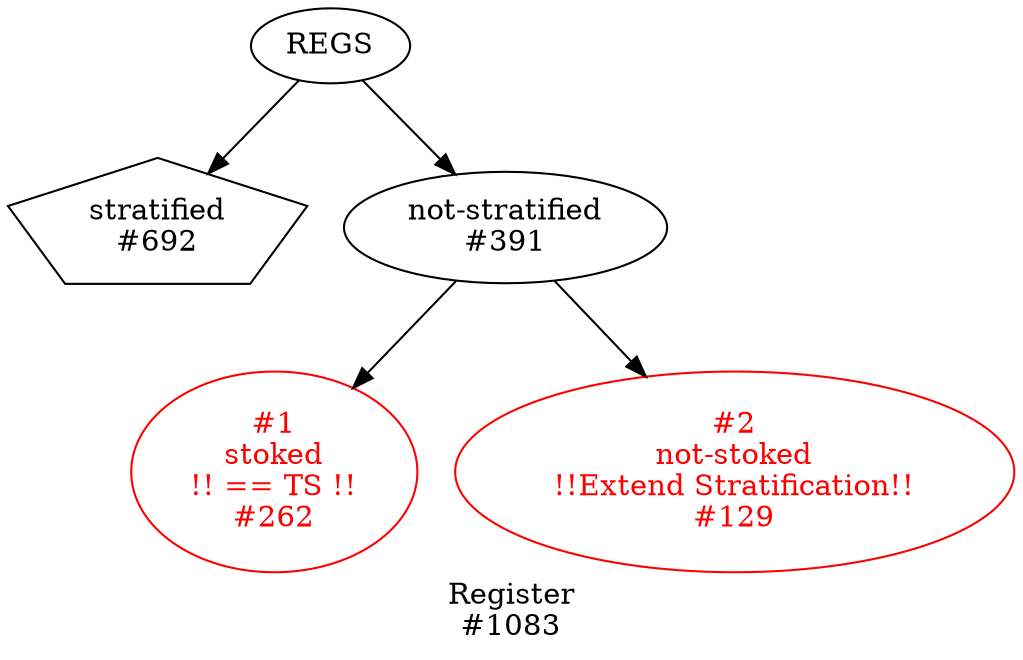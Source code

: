// dot -Tps imm_stats.dot -o imm_stats.ps
digraph instr_supprt {
    
      
  // Registers
    label =  "Register\n#1083"
    style=filled;
    color = cadetblue1;

    REGS_STRATA [sides=5; shape=polygon; label="stratified\n#692"] 
    REGS_UNSTRATA [label="not-stratified\n#391"] 
    REGS_UNSTRATA_STOKED [fontcolor=red; color=red; label="#1\nstoked\n!! == TS !!\n#262"] 
    REGS_UGUSUS [fontcolor=red; color=red; label="#2\nnot-stoked\n!!Extend Stratification!!\n#129"]

    REGS -> REGS_STRATA
    REGS -> REGS_UNSTRATA
    REGS_UNSTRATA -> REGS_UNSTRATA_STOKED
    REGS_UNSTRATA -> REGS_UGUSUS

    {rank = same; REGS_STRATA; REGS_UNSTRATA; }
    {rank = same; REGS_UNSTRATA_STOKED; REGS_UGUSUS; }
 }
